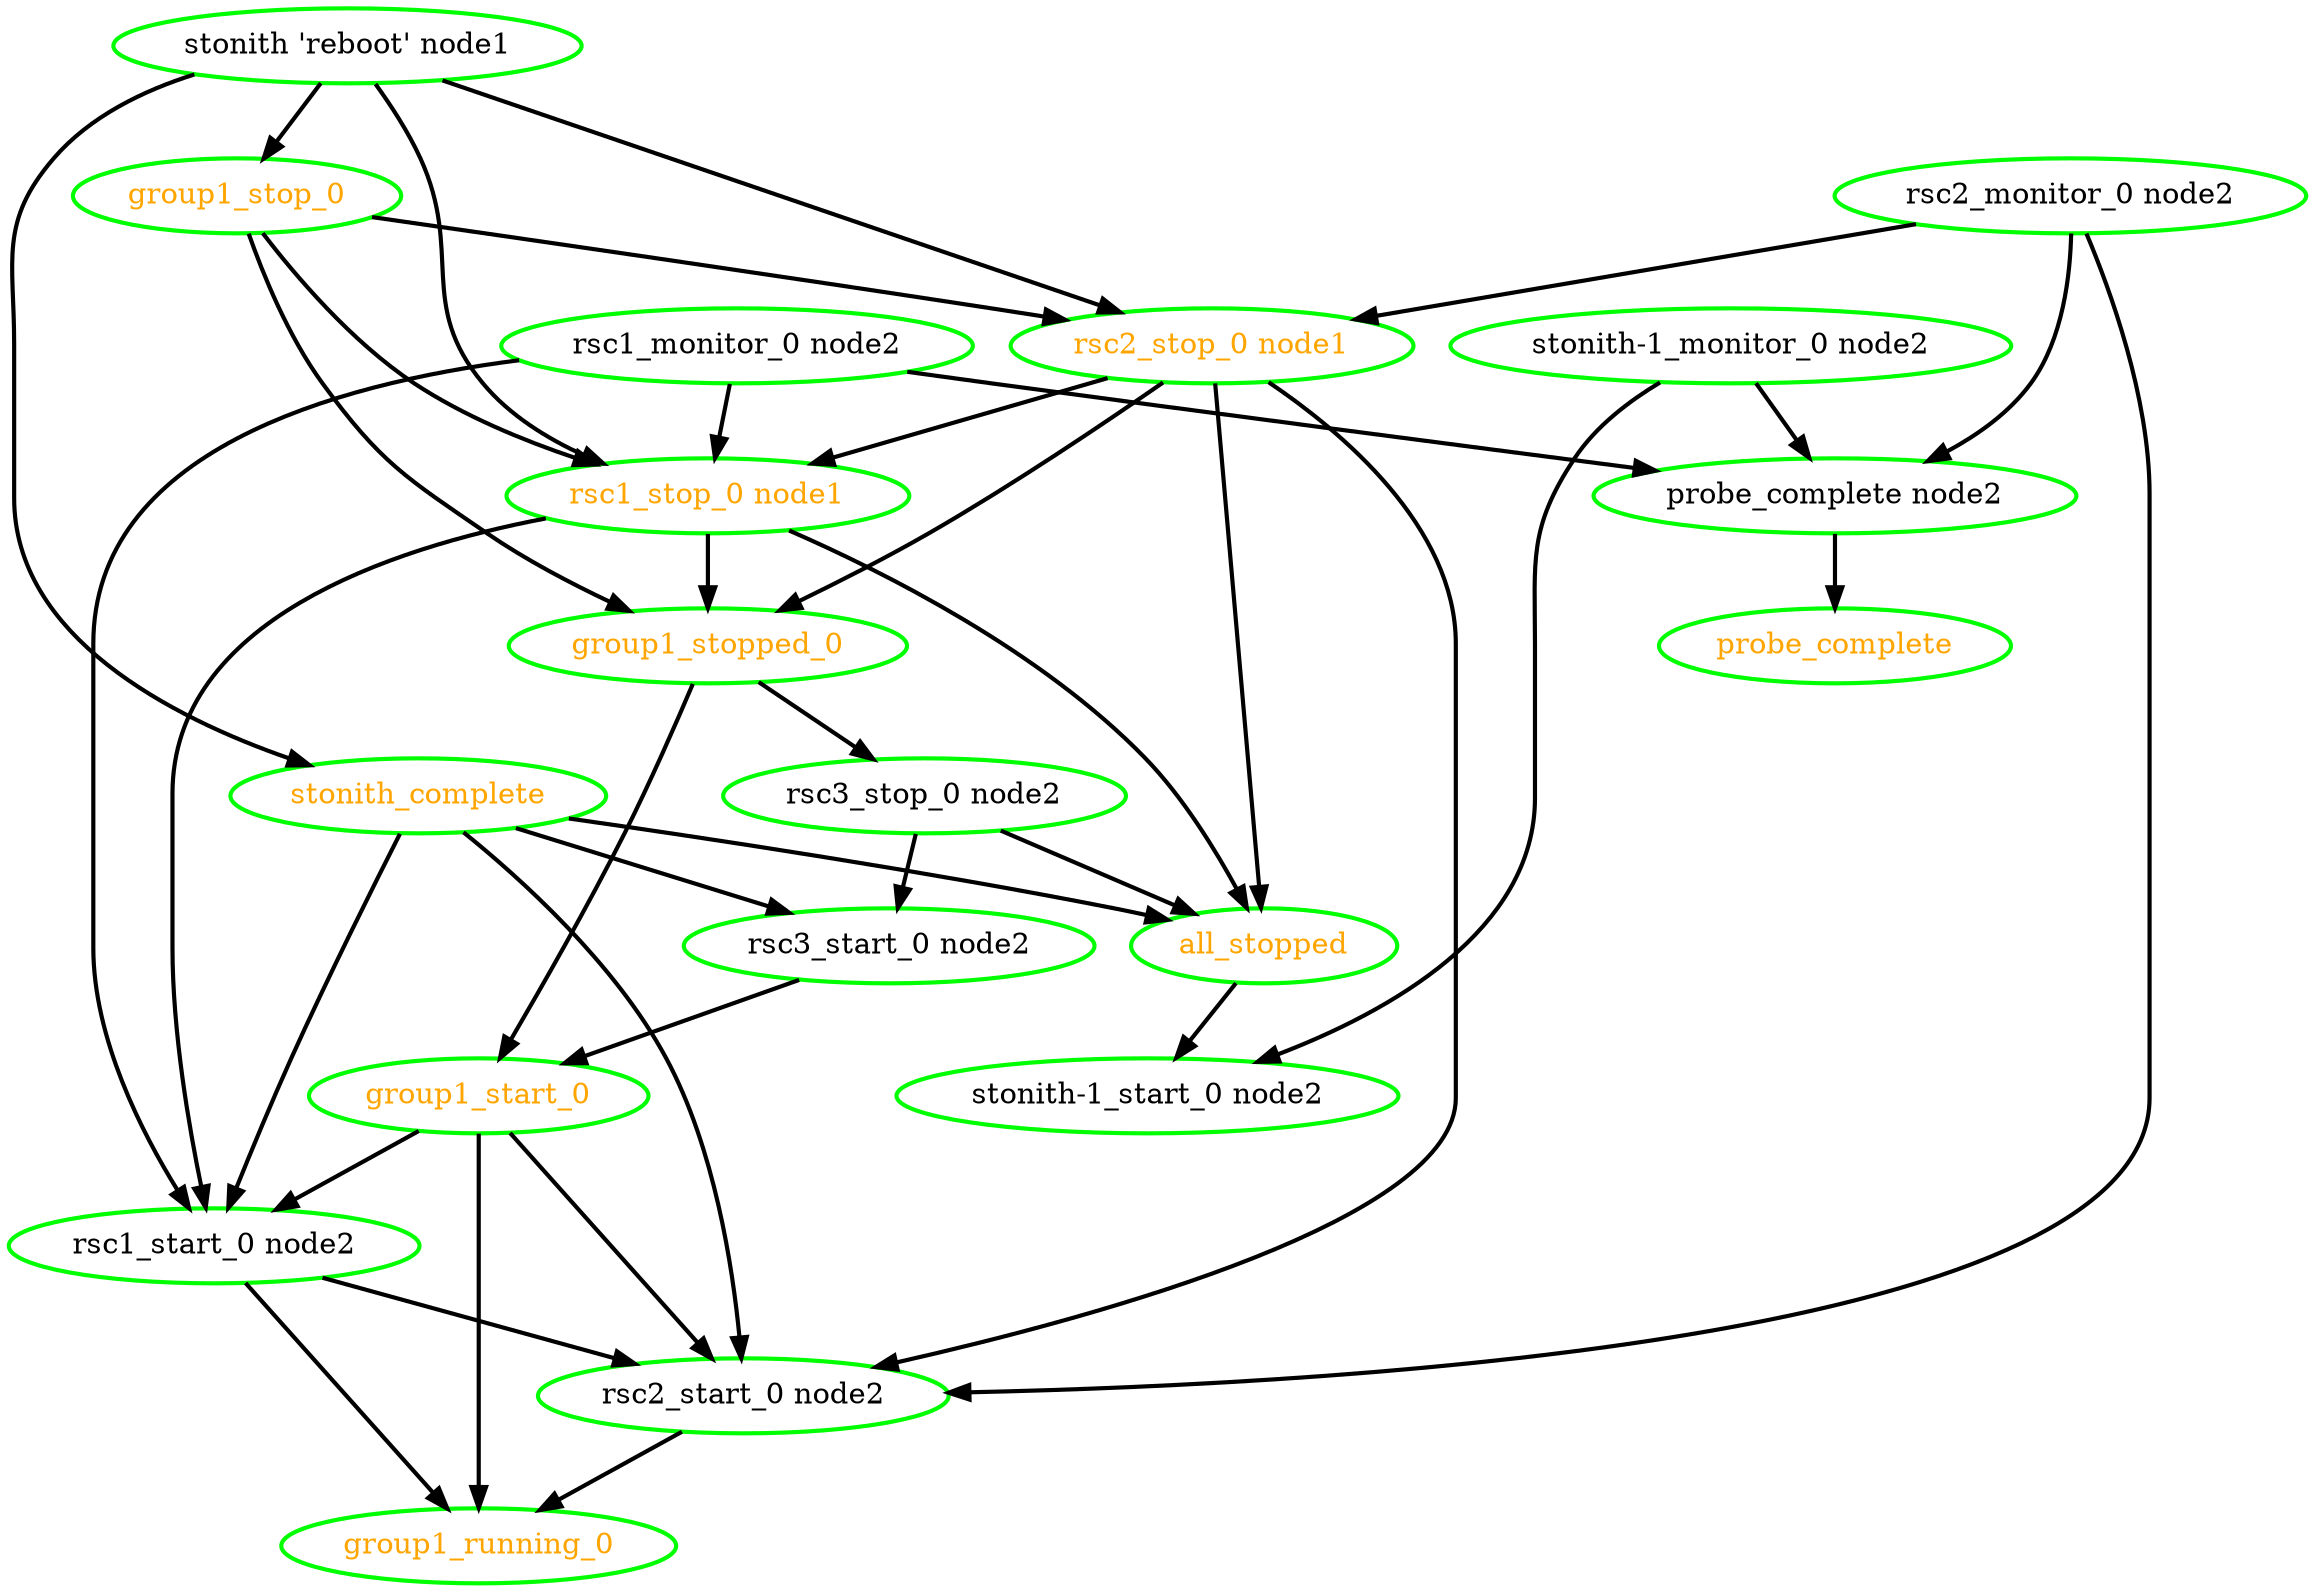 digraph "g" {
"all_stopped" -> "stonith-1_start_0 node2" [ style = bold]
"all_stopped" [ style=bold color="green" fontcolor="orange" ]
"group1_running_0" [ style=bold color="green" fontcolor="orange" ]
"group1_start_0" -> "group1_running_0" [ style = bold]
"group1_start_0" -> "rsc1_start_0 node2" [ style = bold]
"group1_start_0" -> "rsc2_start_0 node2" [ style = bold]
"group1_start_0" [ style=bold color="green" fontcolor="orange" ]
"group1_stop_0" -> "group1_stopped_0" [ style = bold]
"group1_stop_0" -> "rsc1_stop_0 node1" [ style = bold]
"group1_stop_0" -> "rsc2_stop_0 node1" [ style = bold]
"group1_stop_0" [ style=bold color="green" fontcolor="orange" ]
"group1_stopped_0" -> "group1_start_0" [ style = bold]
"group1_stopped_0" -> "rsc3_stop_0 node2" [ style = bold]
"group1_stopped_0" [ style=bold color="green" fontcolor="orange" ]
"probe_complete node2" -> "probe_complete" [ style = bold]
"probe_complete node2" [ style=bold color="green" fontcolor="black" ]
"probe_complete" [ style=bold color="green" fontcolor="orange" ]
"rsc1_monitor_0 node2" -> "probe_complete node2" [ style = bold]
"rsc1_monitor_0 node2" -> "rsc1_start_0 node2" [ style = bold]
"rsc1_monitor_0 node2" -> "rsc1_stop_0 node1" [ style = bold]
"rsc1_monitor_0 node2" [ style=bold color="green" fontcolor="black" ]
"rsc1_start_0 node2" -> "group1_running_0" [ style = bold]
"rsc1_start_0 node2" -> "rsc2_start_0 node2" [ style = bold]
"rsc1_start_0 node2" [ style=bold color="green" fontcolor="black" ]
"rsc1_stop_0 node1" -> "all_stopped" [ style = bold]
"rsc1_stop_0 node1" -> "group1_stopped_0" [ style = bold]
"rsc1_stop_0 node1" -> "rsc1_start_0 node2" [ style = bold]
"rsc1_stop_0 node1" [ style=bold color="green" fontcolor="orange" ]
"rsc2_monitor_0 node2" -> "probe_complete node2" [ style = bold]
"rsc2_monitor_0 node2" -> "rsc2_start_0 node2" [ style = bold]
"rsc2_monitor_0 node2" -> "rsc2_stop_0 node1" [ style = bold]
"rsc2_monitor_0 node2" [ style=bold color="green" fontcolor="black" ]
"rsc2_start_0 node2" -> "group1_running_0" [ style = bold]
"rsc2_start_0 node2" [ style=bold color="green" fontcolor="black" ]
"rsc2_stop_0 node1" -> "all_stopped" [ style = bold]
"rsc2_stop_0 node1" -> "group1_stopped_0" [ style = bold]
"rsc2_stop_0 node1" -> "rsc1_stop_0 node1" [ style = bold]
"rsc2_stop_0 node1" -> "rsc2_start_0 node2" [ style = bold]
"rsc2_stop_0 node1" [ style=bold color="green" fontcolor="orange" ]
"rsc3_start_0 node2" -> "group1_start_0" [ style = bold]
"rsc3_start_0 node2" [ style=bold color="green" fontcolor="black" ]
"rsc3_stop_0 node2" -> "all_stopped" [ style = bold]
"rsc3_stop_0 node2" -> "rsc3_start_0 node2" [ style = bold]
"rsc3_stop_0 node2" [ style=bold color="green" fontcolor="black" ]
"stonith 'reboot' node1" -> "group1_stop_0" [ style = bold]
"stonith 'reboot' node1" -> "rsc1_stop_0 node1" [ style = bold]
"stonith 'reboot' node1" -> "rsc2_stop_0 node1" [ style = bold]
"stonith 'reboot' node1" -> "stonith_complete" [ style = bold]
"stonith 'reboot' node1" [ style=bold color="green" fontcolor="black"]
"stonith-1_monitor_0 node2" -> "probe_complete node2" [ style = bold]
"stonith-1_monitor_0 node2" -> "stonith-1_start_0 node2" [ style = bold]
"stonith-1_monitor_0 node2" [ style=bold color="green" fontcolor="black" ]
"stonith-1_start_0 node2" [ style=bold color="green" fontcolor="black" ]
"stonith_complete" -> "all_stopped" [ style = bold]
"stonith_complete" -> "rsc1_start_0 node2" [ style = bold]
"stonith_complete" -> "rsc2_start_0 node2" [ style = bold]
"stonith_complete" -> "rsc3_start_0 node2" [ style = bold]
"stonith_complete" [ style=bold color="green" fontcolor="orange" ]
}

